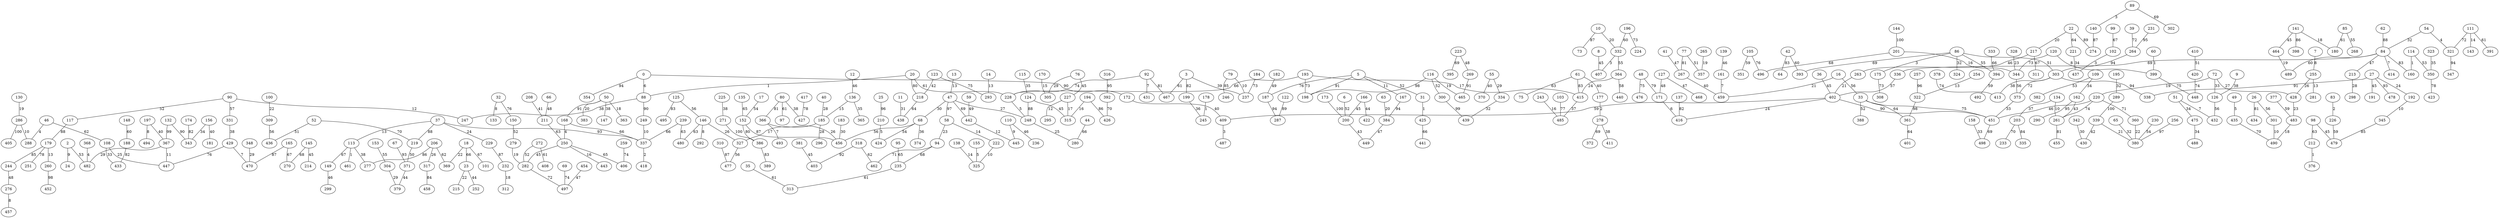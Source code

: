 graph {
  0 [label="0"];
  2 [label="2"];
  3 [label="3"];
  5 [label="5"];
  6 [label="6"];
  7 [label="7"];
  8 [label="8"];
  9 [label="9"];
  10 [label="10"];
  11 [label="11"];
  12 [label="12"];
  13 [label="13"];
  14 [label="14"];
  16 [label="16"];
  17 [label="17"];
  18 [label="18"];
  20 [label="20"];
  22 [label="22"];
  23 [label="23"];
  24 [label="24"];
  25 [label="25"];
  26 [label="26"];
  27 [label="27"];
  31 [label="31"];
  32 [label="32"];
  33 [label="33"];
  35 [label="35"];
  36 [label="36"];
  37 [label="37"];
  39 [label="39"];
  40 [label="40"];
  41 [label="41"];
  42 [label="42"];
  44 [label="44"];
  46 [label="46"];
  47 [label="47"];
  48 [label="48"];
  49 [label="49"];
  50 [label="50"];
  51 [label="51"];
  52 [label="52"];
  54 [label="54"];
  55 [label="55"];
  58 [label="58"];
  59 [label="59"];
  60 [label="60"];
  61 [label="61"];
  62 [label="62"];
  63 [label="63"];
  64 [label="64"];
  65 [label="65"];
  66 [label="66"];
  67 [label="67"];
  68 [label="68"];
  69 [label="69"];
  72 [label="72"];
  73 [label="73"];
  75 [label="75"];
  76 [label="76"];
  77 [label="77"];
  79 [label="79"];
  80 [label="80"];
  83 [label="83"];
  84 [label="84"];
  85 [label="85"];
  86 [label="86"];
  88 [label="88"];
  89 [label="89"];
  90 [label="90"];
  92 [label="92"];
  94 [label="94"];
  95 [label="95"];
  97 [label="97"];
  98 [label="98"];
  99 [label="99"];
  100 [label="100"];
  101 [label="101"];
  102 [label="102"];
  103 [label="103"];
  105 [label="105"];
  108 [label="108"];
  109 [label="109"];
  110 [label="110"];
  111 [label="111"];
  113 [label="113"];
  114 [label="114"];
  115 [label="115"];
  116 [label="116"];
  117 [label="117"];
  120 [label="120"];
  122 [label="122"];
  123 [label="123"];
  124 [label="124"];
  125 [label="125"];
  126 [label="126"];
  127 [label="127"];
  130 [label="130"];
  132 [label="132"];
  133 [label="133"];
  134 [label="134"];
  135 [label="135"];
  136 [label="136"];
  137 [label="137"];
  138 [label="138"];
  139 [label="139"];
  140 [label="140"];
  141 [label="141"];
  143 [label="143"];
  144 [label="144"];
  145 [label="145"];
  146 [label="146"];
  147 [label="147"];
  148 [label="148"];
  149 [label="149"];
  150 [label="150"];
  152 [label="152"];
  153 [label="153"];
  155 [label="155"];
  156 [label="156"];
  158 [label="158"];
  160 [label="160"];
  161 [label="161"];
  162 [label="162"];
  165 [label="165"];
  166 [label="166"];
  167 [label="167"];
  168 [label="168"];
  170 [label="170"];
  171 [label="171"];
  172 [label="172"];
  173 [label="173"];
  174 [label="174"];
  175 [label="175"];
  177 [label="177"];
  178 [label="178"];
  179 [label="179"];
  180 [label="180"];
  181 [label="181"];
  182 [label="182"];
  183 [label="183"];
  184 [label="184"];
  185 [label="185"];
  187 [label="187"];
  188 [label="188"];
  191 [label="191"];
  192 [label="192"];
  193 [label="193"];
  194 [label="194"];
  195 [label="195"];
  196 [label="196"];
  197 [label="197"];
  198 [label="198"];
  199 [label="199"];
  200 [label="200"];
  201 [label="201"];
  203 [label="203"];
  206 [label="206"];
  208 [label="208"];
  210 [label="210"];
  211 [label="211"];
  212 [label="212"];
  213 [label="213"];
  214 [label="214"];
  215 [label="215"];
  217 [label="217"];
  218 [label="218"];
  219 [label="219"];
  220 [label="220"];
  221 [label="221"];
  222 [label="222"];
  223 [label="223"];
  224 [label="224"];
  225 [label="225"];
  226 [label="226"];
  227 [label="227"];
  228 [label="228"];
  229 [label="229"];
  230 [label="230"];
  231 [label="231"];
  232 [label="232"];
  233 [label="233"];
  235 [label="235"];
  236 [label="236"];
  237 [label="237"];
  239 [label="239"];
  243 [label="243"];
  244 [label="244"];
  245 [label="245"];
  246 [label="246"];
  247 [label="247"];
  248 [label="248"];
  249 [label="249"];
  250 [label="250"];
  251 [label="251"];
  252 [label="252"];
  254 [label="254"];
  255 [label="255"];
  256 [label="256"];
  257 [label="257"];
  259 [label="259"];
  260 [label="260"];
  261 [label="261"];
  263 [label="263"];
  264 [label="264"];
  265 [label="265"];
  267 [label="267"];
  268 [label="268"];
  269 [label="269"];
  270 [label="270"];
  271 [label="271"];
  272 [label="272"];
  274 [label="274"];
  276 [label="276"];
  277 [label="277"];
  278 [label="278"];
  279 [label="279"];
  280 [label="280"];
  281 [label="281"];
  282 [label="282"];
  286 [label="286"];
  287 [label="287"];
  288 [label="288"];
  289 [label="289"];
  290 [label="290"];
  292 [label="292"];
  293 [label="293"];
  295 [label="295"];
  296 [label="296"];
  298 [label="298"];
  299 [label="299"];
  300 [label="300"];
  301 [label="301"];
  302 [label="302"];
  303 [label="303"];
  304 [label="304"];
  305 [label="305"];
  308 [label="308"];
  309 [label="309"];
  310 [label="310"];
  311 [label="311"];
  312 [label="312"];
  313 [label="313"];
  315 [label="315"];
  316 [label="316"];
  317 [label="317"];
  318 [label="318"];
  321 [label="321"];
  322 [label="322"];
  323 [label="323"];
  324 [label="324"];
  325 [label="325"];
  327 [label="327"];
  328 [label="328"];
  331 [label="331"];
  332 [label="332"];
  333 [label="333"];
  334 [label="334"];
  335 [label="335"];
  336 [label="336"];
  337 [label="337"];
  338 [label="338"];
  339 [label="339"];
  342 [label="342"];
  343 [label="343"];
  344 [label="344"];
  345 [label="345"];
  347 [label="347"];
  348 [label="348"];
  350 [label="350"];
  351 [label="351"];
  354 [label="354"];
  357 [label="357"];
  360 [label="360"];
  361 [label="361"];
  363 [label="363"];
  364 [label="364"];
  365 [label="365"];
  366 [label="366"];
  367 [label="367"];
  368 [label="368"];
  369 [label="369"];
  370 [label="370"];
  371 [label="371"];
  372 [label="372"];
  373 [label="373"];
  374 [label="374"];
  376 [label="376"];
  377 [label="377"];
  378 [label="378"];
  379 [label="379"];
  380 [label="380"];
  381 [label="381"];
  382 [label="382"];
  383 [label="383"];
  384 [label="384"];
  386 [label="386"];
  388 [label="388"];
  389 [label="389"];
  391 [label="391"];
  392 [label="392"];
  393 [label="393"];
  394 [label="394"];
  395 [label="395"];
  398 [label="398"];
  399 [label="399"];
  401 [label="401"];
  402 [label="402"];
  403 [label="403"];
  405 [label="405"];
  406 [label="406"];
  407 [label="407"];
  408 [label="408"];
  409 [label="409"];
  410 [label="410"];
  411 [label="411"];
  413 [label="413"];
  414 [label="414"];
  415 [label="415"];
  416 [label="416"];
  417 [label="417"];
  418 [label="418"];
  420 [label="420"];
  422 [label="422"];
  423 [label="423"];
  424 [label="424"];
  425 [label="425"];
  426 [label="426"];
  427 [label="427"];
  428 [label="428"];
  429 [label="429"];
  430 [label="430"];
  431 [label="431"];
  432 [label="432"];
  433 [label="433"];
  434 [label="434"];
  435 [label="435"];
  436 [label="436"];
  437 [label="437"];
  438 [label="438"];
  439 [label="439"];
  440 [label="440"];
  441 [label="441"];
  442 [label="442"];
  443 [label="443"];
  445 [label="445"];
  447 [label="447"];
  448 [label="448"];
  449 [label="449"];
  451 [label="451"];
  452 [label="452"];
  454 [label="454"];
  455 [label="455"];
  456 [label="456"];
  457 [label="457"];
  458 [label="458"];
  459 [label="459"];
  461 [label="461"];
  462 [label="462"];
  464 [label="464"];
  465 [label="465"];
  467 [label="467"];
  468 [label="468"];
  470 [label="470"];
  475 [label="475"];
  476 [label="476"];
  477 [label="477"];
  478 [label="478"];
  479 [label="479"];
  480 [label="480"];
  482 [label="482"];
  483 [label="483"];
  485 [label="485"];
  487 [label="487"];
  488 [label="488"];
  489 [label="489"];
  490 [label="490"];
  492 [label="492"];
  493 [label="493"];
  494 [label="494"];
  495 [label="495"];
  496 [label="496"];
  497 [label="497"];
  498 [label="498"];
  0 -- 172 [label="90"];
  0 -- 354 [label="94"];
  0 -- 88 [label="6"];
  2 -- 24 [label="9"];
  2 -- 482 [label="53"];
  3 -- 467 [label="61"];
  3 -- 199 [label="82"];
  3 -- 237 [label="39"];
  5 -- 198 [label="91"];
  5 -- 187 [label="76"];
  5 -- 31 [label="52"];
  5 -- 167 [label="11"];
  6 -- 200 [label="52"];
  7 -- 255 [label="8"];
  8 -- 407 [label="45"];
  9 -- 126 [label="38"];
  10 -- 332 [label="20"];
  10 -- 73 [label="87"];
  11 -- 438 [label="31"];
  12 -- 136 [label="46"];
  13 -- 47 [label="13"];
  14 -- 293 [label="13"];
  16 -- 33 [label="56"];
  16 -- 459 [label="21"];
  17 -- 152 [label="54"];
  18 -- 101 [label="67"];
  18 -- 369 [label="22"];
  18 -- 23 [label="66"];
  20 -- 228 [label="61"];
  20 -- 88 [label="1"];
  20 -- 218 [label="80"];
  22 -- 217 [label="20"];
  22 -- 221 [label="64"];
  22 -- 274 [label="89"];
  23 -- 252 [label="44"];
  23 -- 215 [label="22"];
  25 -- 210 [label="96"];
  26 -- 301 [label="56"];
  26 -- 434 [label="81"];
  27 -- 192 [label="24"];
  27 -- 338 [label="91"];
  27 -- 478 [label="93"];
  27 -- 191 [label="45"];
  31 -- 425 [label="1"];
  32 -- 150 [label="76"];
  32 -- 133 [label="8"];
  33 -- 451 [label="75"];
  33 -- 361 [label="64"];
  33 -- 388 [label="52"];
  35 -- 313 [label="61"];
  36 -- 402 [label="45"];
  37 -- 113 [label="13"];
  37 -- 219 [label="88"];
  37 -- 229 [label="24"];
  37 -- 337 [label="93"];
  39 -- 264 [label="72"];
  40 -- 185 [label="28"];
  41 -- 267 [label="47"];
  42 -- 393 [label="60"];
  42 -- 64 [label="83"];
  44 -- 280 [label="66"];
  46 -- 108 [label="62"];
  46 -- 288 [label="4"];
  47 -- 248 [label="27"];
  47 -- 58 [label="97"];
  47 -- 68 [label="30"];
  47 -- 442 [label="69"];
  48 -- 476 [label="75"];
  48 -- 171 [label="79"];
  49 -- 435 [label="5"];
  50 -- 363 [label="18"];
  50 -- 168 [label="91"];
  50 -- 147 [label="38"];
  50 -- 383 [label="20"];
  51 -- 475 [label="34"];
  51 -- 432 [label="7"];
  52 -- 219 [label="70"];
  52 -- 436 [label="51"];
  54 -- 321 [label="4"];
  54 -- 84 [label="32"];
  55 -- 334 [label="29"];
  55 -- 370 [label="40"];
  58 -- 222 [label="14"];
  58 -- 94 [label="23"];
  59 -- 442 [label="49"];
  60 -- 399 [label="1"];
  61 -- 177 [label="40"];
  61 -- 415 [label="83"];
  61 -- 75 [label="63"];
  62 -- 84 [label="88"];
  63 -- 384 [label="20"];
  65 -- 380 [label="32"];
  66 -- 211 [label="48"];
  67 -- 371 [label="93"];
  68 -- 456 [label="56"];
  68 -- 424 [label="54"];
  68 -- 374 [label="36"];
  69 -- 497 [label="74"];
  72 -- 428 [label="27"];
  72 -- 220 [label="19"];
  72 -- 126 [label="33"];
  76 -- 227 [label="45"];
  76 -- 305 [label="29"];
  77 -- 267 [label="81"];
  77 -- 357 [label="51"];
  79 -- 237 [label="10"];
  79 -- 246 [label="85"];
  80 -- 427 [label="38"];
  80 -- 366 [label="81"];
  80 -- 97 [label="61"];
  83 -- 226 [label="2"];
  84 -- 160 [label="83"];
  84 -- 213 [label="47"];
  84 -- 489 [label="60"];
  84 -- 414 [label="7"];
  84 -- 336 [label="69"];
  85 -- 180 [label="61"];
  85 -- 268 [label="55"];
  86 -- 324 [label="32"];
  86 -- 175 [label="3"];
  86 -- 393 [label="69"];
  86 -- 303 [label="51"];
  86 -- 394 [label="55"];
  88 -- 247 [label="38"];
  88 -- 249 [label="90"];
  89 -- 302 [label="69"];
  89 -- 140 [label="3"];
  90 -- 331 [label="57"];
  90 -- 117 [label="52"];
  90 -- 247 [label="12"];
  92 -- 431 [label="7"];
  92 -- 467 [label="81"];
  92 -- 228 [label="74"];
  94 -- 462 [label="71"];
  94 -- 235 [label="68"];
  95 -- 235 [label="65"];
  98 -- 212 [label="63"];
  98 -- 479 [label="45"];
  99 -- 102 [label="67"];
  100 -- 309 [label="22"];
  102 -- 437 [label="3"];
  103 -- 485 [label="77"];
  105 -- 351 [label="59"];
  105 -- 496 [label="76"];
  108 -- 447 [label="25"];
  108 -- 433 [label="33"];
  109 -- 162 [label="34"];
  109 -- 382 [label="53"];
  110 -- 445 [label="9"];
  110 -- 236 [label="46"];
  111 -- 321 [label="72"];
  111 -- 143 [label="14"];
  111 -- 391 [label="61"];
  113 -- 277 [label="38"];
  113 -- 149 [label="67"];
  113 -- 461 [label="1"];
  114 -- 350 [label="53"];
  114 -- 160 [label="1"];
  115 -- 124 [label="35"];
  116 -- 198 [label="98"];
  116 -- 300 [label="52"];
  116 -- 465 [label="19"];
  117 -- 179 [label="88"];
  120 -- 399 [label="8"];
  120 -- 344 [label="73"];
  122 -- 287 [label="89"];
  123 -- 293 [label="75"];
  123 -- 218 [label="42"];
  124 -- 315 [label="45"];
  124 -- 248 [label="88"];
  125 -- 495 [label="83"];
  125 -- 146 [label="56"];
  126 -- 432 [label="56"];
  127 -- 171 [label="48"];
  127 -- 468 [label="47"];
  130 -- 286 [label="19"];
  132 -- 367 [label="99"];
  132 -- 343 [label="90"];
  134 -- 261 [label="10"];
  134 -- 203 [label="37"];
  135 -- 152 [label="65"];
  136 -- 185 [label="15"];
  136 -- 365 [label="35"];
  137 -- 416 [label="82"];
  138 -- 325 [label="14"];
  139 -- 161 [label="46"];
  140 -- 274 [label="87"];
  141 -- 180 [label="18"];
  141 -- 464 [label="45"];
  141 -- 398 [label="86"];
  144 -- 201 [label="100"];
  145 -- 214 [label="45"];
  145 -- 270 [label="68"];
  146 -- 292 [label="8"];
  146 -- 480 [label="63"];
  146 -- 327 [label="26"];
  148 -- 188 [label="60"];
  149 -- 299 [label="46"];
  150 -- 279 [label="52"];
  152 -- 456 [label="87"];
  152 -- 386 [label="80"];
  153 -- 304 [label="55"];
  155 -- 325 [label="5"];
  156 -- 181 [label="40"];
  156 -- 343 [label="34"];
  158 -- 498 [label="33"];
  161 -- 459 [label="7"];
  162 -- 261 [label="43"];
  162 -- 290 [label="95"];
  165 -- 470 [label="87"];
  165 -- 270 [label="67"];
  166 -- 200 [label="45"];
  166 -- 422 [label="44"];
  167 -- 384 [label="94"];
  168 -- 250 [label="4"];
  168 -- 337 [label="66"];
  170 -- 305 [label="15"];
  171 -- 416 [label="6"];
  172 -- 409 [label="40"];
  173 -- 200 [label="100"];
  174 -- 343 [label="82"];
  175 -- 308 [label="73"];
  177 -- 278 [label="2"];
  178 -- 245 [label="1"];
  179 -- 251 [label="78"];
  179 -- 244 [label="85"];
  179 -- 260 [label="13"];
  182 -- 187 [label="49"];
  183 -- 456 [label="30"];
  184 -- 237 [label="73"];
  185 -- 296 [label="28"];
  185 -- 327 [label="17"];
  187 -- 287 [label="94"];
  188 -- 433 [label="82"];
  192 -- 345 [label="10"];
  193 -- 228 [label="66"];
  193 -- 198 [label="73"];
  193 -- 415 [label="17"];
  194 -- 426 [label="86"];
  194 -- 315 [label="16"];
  195 -- 289 [label="32"];
  196 -- 224 [label="73"];
  196 -- 332 [label="60"];
  197 -- 494 [label="8"];
  197 -- 367 [label="40"];
  199 -- 245 [label="36"];
  200 -- 449 [label="43"];
  201 -- 496 [label="68"];
  201 -- 344 [label="16"];
  203 -- 233 [label="70"];
  203 -- 335 [label="84"];
  206 -- 317 [label="26"];
  206 -- 369 [label="62"];
  206 -- 277 [label="86"];
  208 -- 211 [label="41"];
  210 -- 424 [label="5"];
  211 -- 250 [label="63"];
  212 -- 376 [label="1"];
  213 -- 298 [label="28"];
  217 -- 263 [label="46"];
  217 -- 311 [label="67"];
  218 -- 438 [label="64"];
  219 -- 371 [label="50"];
  220 -- 451 [label="46"];
  220 -- 261 [label="74"];
  220 -- 360 [label="71"];
  221 -- 437 [label="34"];
  222 -- 325 [label="10"];
  223 -- 395 [label="69"];
  223 -- 269 [label="48"];
  225 -- 271 [label="38"];
  226 -- 479 [label="59"];
  227 -- 315 [label="17"];
  227 -- 295 [label="12"];
  228 -- 248 [label="5"];
  229 -- 232 [label="87"];
  230 -- 380 [label="54"];
  231 -- 264 [label="95"];
  232 -- 312 [label="18"];
  235 -- 313 [label="61"];
  239 -- 480 [label="63"];
  239 -- 337 [label="66"];
  243 -- 485 [label="16"];
  244 -- 276 [label="48"];
  248 -- 280 [label="25"];
  249 -- 337 [label="10"];
  250 -- 443 [label="16"];
  250 -- 406 [label="65"];
  250 -- 282 [label="45"];
  254 -- 322 [label="13"];
  255 -- 428 [label="26"];
  255 -- 281 [label="13"];
  256 -- 380 [label="97"];
  257 -- 322 [label="96"];
  259 -- 406 [label="74"];
  260 -- 452 [label="98"];
  261 -- 455 [label="81"];
  263 -- 402 [label="21"];
  264 -- 303 [label="94"];
  265 -- 357 [label="19"];
  267 -- 459 [label="40"];
  269 -- 465 [label="91"];
  271 -- 386 [label="100"];
  272 -- 282 [label="52"];
  272 -- 408 [label="61"];
  276 -- 457 [label="8"];
  278 -- 411 [label="38"];
  278 -- 372 [label="69"];
  279 -- 282 [label="19"];
  282 -- 497 [label="72"];
  286 -- 405 [label="100"];
  286 -- 288 [label="10"];
  289 -- 339 [label="100"];
  300 -- 439 [label="99"];
  301 -- 490 [label="10"];
  303 -- 338 [label="94"];
  303 -- 373 [label="72"];
  303 -- 413 [label="38"];
  304 -- 379 [label="29"];
  309 -- 436 [label="56"];
  310 -- 477 [label="87"];
  316 -- 392 [label="95"];
  317 -- 458 [label="84"];
  318 -- 403 [label="92"];
  318 -- 462 [label="62"];
  321 -- 347 [label="94"];
  322 -- 361 [label="98"];
  323 -- 350 [label="35"];
  327 -- 477 [label="56"];
  328 -- 344 [label="23"];
  331 -- 429 [label="38"];
  332 -- 407 [label="3"];
  332 -- 364 [label="55"];
  333 -- 394 [label="66"];
  334 -- 439 [label="32"];
  336 -- 402 [label="57"];
  337 -- 418 [label="2"];
  339 -- 380 [label="21"];
  339 -- 430 [label="42"];
  342 -- 430 [label="30"];
  344 -- 373 [label="56"];
  345 -- 479 [label="85"];
  348 -- 470 [label="29"];
  350 -- 423 [label="78"];
  360 -- 380 [label="22"];
  361 -- 401 [label="64"];
  364 -- 415 [label="24"];
  364 -- 440 [label="58"];
  366 -- 493 [label="7"];
  366 -- 456 [label="26"];
  367 -- 482 [label="29"];
  367 -- 447 [label="11"];
  368 -- 482 [label="4"];
  371 -- 379 [label="44"];
  373 -- 451 [label="33"];
  377 -- 483 [label="59"];
  378 -- 413 [label="74"];
  381 -- 403 [label="45"];
  384 -- 449 [label="47"];
  386 -- 389 [label="83"];
  392 -- 426 [label="70"];
  394 -- 492 [label="59"];
  399 -- 448 [label="75"];
  402 -- 409 [label="59"];
  402 -- 451 [label="90"];
  402 -- 416 [label="24"];
  409 -- 487 [label="3"];
  410 -- 420 [label="51"];
  415 -- 485 [label="37"];
  417 -- 427 [label="78"];
  420 -- 448 [label="74"];
  425 -- 441 [label="66"];
  428 -- 483 [label="23"];
  429 -- 447 [label="76"];
  429 -- 470 [label="7"];
  435 -- 490 [label="70"];
  442 -- 445 [label="12"];
  451 -- 498 [label="69"];
  454 -- 497 [label="47"];
  464 -- 489 [label="19"];
  475 -- 488 [label="34"];
  483 -- 490 [label="18"];
}